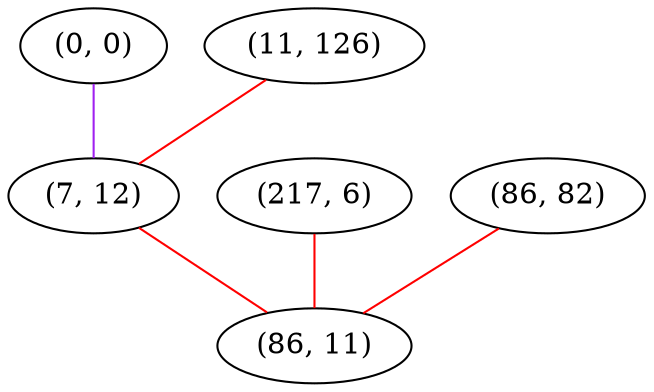 graph "" {
"(0, 0)";
"(11, 126)";
"(7, 12)";
"(217, 6)";
"(86, 82)";
"(86, 11)";
"(0, 0)" -- "(7, 12)"  [color=purple, key=0, weight=4];
"(11, 126)" -- "(7, 12)"  [color=red, key=0, weight=1];
"(7, 12)" -- "(86, 11)"  [color=red, key=0, weight=1];
"(217, 6)" -- "(86, 11)"  [color=red, key=0, weight=1];
"(86, 82)" -- "(86, 11)"  [color=red, key=0, weight=1];
}
